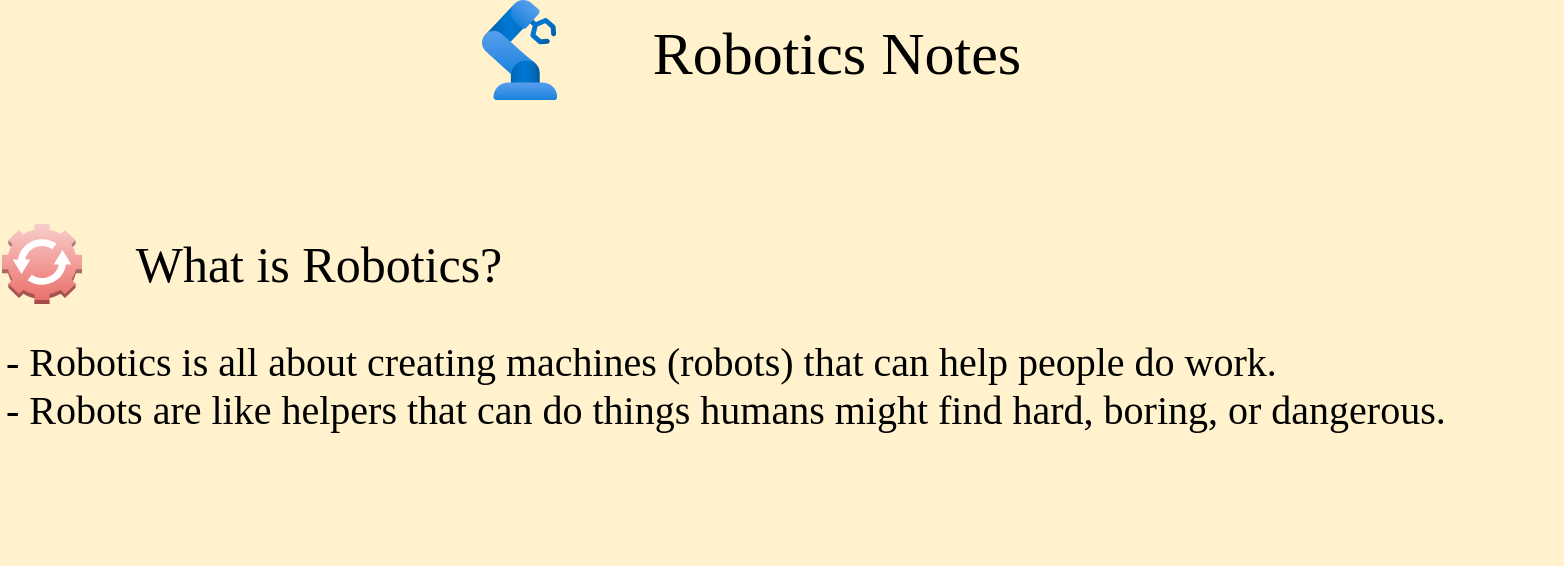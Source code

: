 <mxfile version="24.7.17">
  <diagram name="Page-1" id="C69GGXXoCVCRexYOma0J">
    <mxGraphModel dx="1979" dy="2012" grid="1" gridSize="10" guides="1" tooltips="1" connect="1" arrows="1" fold="1" page="1" pageScale="1" pageWidth="827" pageHeight="1169" background="#FFF2CC" math="0" shadow="0">
      <root>
        <mxCell id="0" />
        <mxCell id="1" parent="0" />
        <mxCell id="4pqcKsT8YAekJ4YOohv6-1" value="Robotics Notes" style="text;html=1;align=center;verticalAlign=middle;resizable=0;points=[];autosize=1;strokeColor=none;fillColor=none;fontSize=30;fontFamily=Comic Sans MS;" vertex="1" parent="1">
          <mxGeometry x="320" y="-1150" width="233" height="48" as="geometry" />
        </mxCell>
        <mxCell id="4pqcKsT8YAekJ4YOohv6-4" value="&lt;div style=&quot;font-size: 25px;&quot;&gt;What is Robotics?&lt;/div&gt;" style="text;html=1;align=center;verticalAlign=middle;resizable=0;points=[];autosize=1;strokeColor=none;fillColor=none;fontSize=25;fontFamily=Comic Sans MS;" vertex="1" parent="1">
          <mxGeometry x="57.56" y="-1040" width="240" height="40" as="geometry" />
        </mxCell>
        <mxCell id="4pqcKsT8YAekJ4YOohv6-3" value="" style="image;aspect=fixed;html=1;points=[];align=center;fontSize=12;image=img/lib/azure2/other/Defender_Industrial_Robot.svg;fontFamily=Architects Daughter;fontSource=https%3A%2F%2Ffonts.googleapis.com%2Fcss%3Ffamily%3DArchitects%2BDaughter;" vertex="1" parent="1">
          <mxGeometry x="260" y="-1152" width="37.56" height="50" as="geometry" />
        </mxCell>
        <mxCell id="4pqcKsT8YAekJ4YOohv6-7" value="" style="outlineConnect=0;dashed=0;verticalLabelPosition=bottom;verticalAlign=top;align=center;html=1;shape=mxgraph.aws3.automation;fillColor=#f8cecc;gradientColor=#ea6b66;fontFamily=Architects Daughter;fontSource=https%3A%2F%2Ffonts.googleapis.com%2Fcss%3Ffamily%3DArchitects%2BDaughter;strokeColor=#b85450;" vertex="1" parent="1">
          <mxGeometry x="20" y="-1040" width="40" height="40" as="geometry" />
        </mxCell>
        <mxCell id="4pqcKsT8YAekJ4YOohv6-9" value="- Robotics is all about creating machines (robots) that can help people do work.&#xa;- Robots are like helpers that can do things humans might find hard, boring, or dangerous." style="text;whiteSpace=wrap;fontFamily=Comic Sans MS;fontSize=20;horizontal=1;" vertex="1" parent="1">
          <mxGeometry x="20" y="-990" width="780" height="120" as="geometry" />
        </mxCell>
      </root>
    </mxGraphModel>
  </diagram>
</mxfile>
